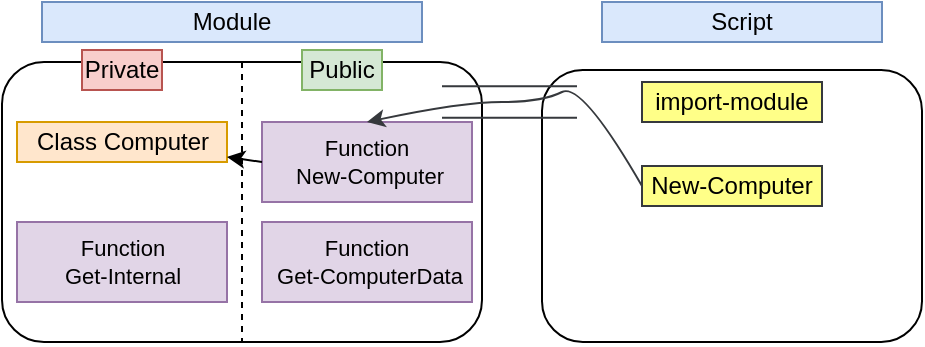 <mxfile version="10.5.9" type="github"><diagram id="ZHgZGfQjzjvhLwH8M2aK" name="Page-1"><mxGraphModel dx="573" dy="503" grid="1" gridSize="10" guides="1" tooltips="1" connect="1" arrows="1" fold="1" page="1" pageScale="1" pageWidth="827" pageHeight="1169" math="0" shadow="0"><root><mxCell id="0"/><mxCell id="1" parent="0"/><mxCell id="Nr3_abnWzy21UUJOEOD9-2" value="" style="rounded=1;whiteSpace=wrap;html=1;" vertex="1" parent="1"><mxGeometry x="170" y="180" width="240" height="140" as="geometry"/></mxCell><mxCell id="Nr3_abnWzy21UUJOEOD9-3" value="" style="rounded=1;whiteSpace=wrap;html=1;" vertex="1" parent="1"><mxGeometry x="440" y="184" width="190" height="136" as="geometry"/></mxCell><mxCell id="Nr3_abnWzy21UUJOEOD9-5" value="Module" style="text;html=1;strokeColor=#6c8ebf;fillColor=#dae8fc;align=center;verticalAlign=middle;whiteSpace=wrap;rounded=0;" vertex="1" parent="1"><mxGeometry x="190" y="150" width="190" height="20" as="geometry"/></mxCell><mxCell id="Nr3_abnWzy21UUJOEOD9-6" value="" style="endArrow=none;dashed=1;html=1;exitX=0.5;exitY=0;exitDx=0;exitDy=0;" edge="1" parent="1" source="Nr3_abnWzy21UUJOEOD9-2"><mxGeometry width="50" height="50" relative="1" as="geometry"><mxPoint x="295" y="220" as="sourcePoint"/><mxPoint x="290" y="320" as="targetPoint"/></mxGeometry></mxCell><mxCell id="Nr3_abnWzy21UUJOEOD9-7" value="Private" style="text;html=1;strokeColor=#b85450;fillColor=#f8cecc;align=center;verticalAlign=middle;whiteSpace=wrap;rounded=0;" vertex="1" parent="1"><mxGeometry x="210" y="174" width="40" height="20" as="geometry"/></mxCell><mxCell id="Nr3_abnWzy21UUJOEOD9-8" value="Public" style="text;html=1;strokeColor=#82b366;fillColor=#d5e8d4;align=center;verticalAlign=middle;whiteSpace=wrap;rounded=0;" vertex="1" parent="1"><mxGeometry x="320" y="174" width="40" height="20" as="geometry"/></mxCell><mxCell id="Nr3_abnWzy21UUJOEOD9-12" value="Script" style="text;html=1;strokeColor=#6c8ebf;fillColor=#dae8fc;align=center;verticalAlign=middle;whiteSpace=wrap;rounded=0;" vertex="1" parent="1"><mxGeometry x="470" y="150" width="140" height="20" as="geometry"/></mxCell><mxCell id="Nr3_abnWzy21UUJOEOD9-15" value="Class Computer" style="rounded=0;whiteSpace=wrap;html=1;fillColor=#ffe6cc;strokeColor=#d79b00;" vertex="1" parent="1"><mxGeometry x="177.5" y="210" width="105" height="20" as="geometry"/></mxCell><mxCell id="Nr3_abnWzy21UUJOEOD9-16" value="&lt;div style=&quot;text-align: center ; font-size: 11px&quot;&gt;&lt;font style=&quot;font-size: 11px&quot;&gt;Function&lt;/font&gt;&lt;/div&gt;&lt;div style=&quot;text-align: left ; font-size: 11px&quot;&gt;&lt;div style=&quot;text-align: center&quot;&gt;&lt;font style=&quot;font-size: 11px&quot;&gt;&amp;nbsp;Get-ComputerData&lt;/font&gt;&lt;/div&gt;&lt;/div&gt;" style="rounded=0;whiteSpace=wrap;html=1;fillColor=#e1d5e7;strokeColor=#9673a6;" vertex="1" parent="1"><mxGeometry x="300" y="260" width="105" height="40" as="geometry"/></mxCell><mxCell id="Nr3_abnWzy21UUJOEOD9-17" value="&lt;div style=&quot;text-align: center ; font-size: 11px&quot;&gt;&lt;font style=&quot;font-size: 11px&quot;&gt;Function&lt;/font&gt;&lt;/div&gt;&lt;div style=&quot;text-align: left ; font-size: 11px&quot;&gt;&lt;div style=&quot;text-align: center&quot;&gt;&lt;font style=&quot;font-size: 11px&quot;&gt;&amp;nbsp;New-Computer&lt;/font&gt;&lt;/div&gt;&lt;/div&gt;" style="rounded=0;whiteSpace=wrap;html=1;fillColor=#e1d5e7;strokeColor=#9673a6;" vertex="1" parent="1"><mxGeometry x="300" y="210" width="105" height="40" as="geometry"/></mxCell><mxCell id="Nr3_abnWzy21UUJOEOD9-18" value="&lt;div style=&quot;text-align: center ; font-size: 11px&quot;&gt;&lt;font style=&quot;font-size: 11px&quot;&gt;Function&lt;/font&gt;&lt;/div&gt;&lt;div style=&quot;text-align: left ; font-size: 11px&quot;&gt;&lt;div style=&quot;text-align: center&quot;&gt;&lt;font style=&quot;font-size: 11px&quot;&gt;Get-Internal&lt;/font&gt;&lt;/div&gt;&lt;/div&gt;" style="rounded=0;whiteSpace=wrap;html=1;fillColor=#e1d5e7;strokeColor=#9673a6;" vertex="1" parent="1"><mxGeometry x="177.5" y="260" width="105" height="40" as="geometry"/></mxCell><mxCell id="Nr3_abnWzy21UUJOEOD9-19" value="" style="shape=link;html=1;width=15.714;fillColor=#ffff88;strokeColor=#36393d;" edge="1" parent="1"><mxGeometry width="50" height="50" relative="1" as="geometry"><mxPoint x="390" y="200" as="sourcePoint"/><mxPoint x="457.5" y="200" as="targetPoint"/></mxGeometry></mxCell><mxCell id="Nr3_abnWzy21UUJOEOD9-21" value="import-module" style="text;html=1;strokeColor=#36393d;fillColor=#ffff88;align=center;verticalAlign=middle;whiteSpace=wrap;rounded=0;" vertex="1" parent="1"><mxGeometry x="490" y="190" width="90" height="20" as="geometry"/></mxCell><mxCell id="Nr3_abnWzy21UUJOEOD9-22" value="New-Computer" style="text;html=1;strokeColor=#36393d;fillColor=#ffff88;align=center;verticalAlign=middle;whiteSpace=wrap;rounded=0;" vertex="1" parent="1"><mxGeometry x="490" y="232" width="90" height="20" as="geometry"/></mxCell><mxCell id="Nr3_abnWzy21UUJOEOD9-24" value="" style="curved=1;endArrow=classic;html=1;exitX=0;exitY=0.5;exitDx=0;exitDy=0;entryX=0.5;entryY=0;entryDx=0;entryDy=0;fillColor=#cdeb8b;strokeColor=#36393d;" edge="1" parent="1" source="Nr3_abnWzy21UUJOEOD9-22" target="Nr3_abnWzy21UUJOEOD9-17"><mxGeometry width="50" height="50" relative="1" as="geometry"><mxPoint x="420" y="430" as="sourcePoint"/><mxPoint x="470" y="380" as="targetPoint"/><Array as="points"><mxPoint x="460" y="190"/><mxPoint x="440" y="200"/><mxPoint x="400" y="200"/></Array></mxGeometry></mxCell><mxCell id="Nr3_abnWzy21UUJOEOD9-25" value="" style="endArrow=classic;html=1;exitX=0;exitY=0.5;exitDx=0;exitDy=0;" edge="1" parent="1" source="Nr3_abnWzy21UUJOEOD9-17" target="Nr3_abnWzy21UUJOEOD9-15"><mxGeometry width="50" height="50" relative="1" as="geometry"><mxPoint x="170" y="390" as="sourcePoint"/><mxPoint x="220" y="340" as="targetPoint"/></mxGeometry></mxCell></root></mxGraphModel></diagram></mxfile>
